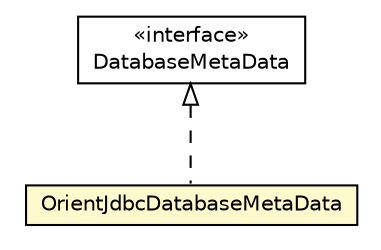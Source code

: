 #!/usr/local/bin/dot
#
# Class diagram 
# Generated by UMLGraph version R5_6-24-gf6e263 (http://www.umlgraph.org/)
#

digraph G {
	edge [fontname="Helvetica",fontsize=10,labelfontname="Helvetica",labelfontsize=10];
	node [fontname="Helvetica",fontsize=10,shape=plaintext];
	nodesep=0.25;
	ranksep=0.5;
	// com.orientechnologies.orient.jdbc.OrientJdbcDatabaseMetaData
	c4476796 [label=<<table title="com.orientechnologies.orient.jdbc.OrientJdbcDatabaseMetaData" border="0" cellborder="1" cellspacing="0" cellpadding="2" port="p" bgcolor="lemonChiffon" href="./OrientJdbcDatabaseMetaData.html">
		<tr><td><table border="0" cellspacing="0" cellpadding="1">
<tr><td align="center" balign="center"> OrientJdbcDatabaseMetaData </td></tr>
		</table></td></tr>
		</table>>, URL="./OrientJdbcDatabaseMetaData.html", fontname="Helvetica", fontcolor="black", fontsize=10.0];
	//com.orientechnologies.orient.jdbc.OrientJdbcDatabaseMetaData implements java.sql.DatabaseMetaData
	c4476875:p -> c4476796:p [dir=back,arrowtail=empty,style=dashed];
	// java.sql.DatabaseMetaData
	c4476875 [label=<<table title="java.sql.DatabaseMetaData" border="0" cellborder="1" cellspacing="0" cellpadding="2" port="p" href="http://java.sun.com/j2se/1.4.2/docs/api/java/sql/DatabaseMetaData.html">
		<tr><td><table border="0" cellspacing="0" cellpadding="1">
<tr><td align="center" balign="center"> &#171;interface&#187; </td></tr>
<tr><td align="center" balign="center"> DatabaseMetaData </td></tr>
		</table></td></tr>
		</table>>, URL="http://java.sun.com/j2se/1.4.2/docs/api/java/sql/DatabaseMetaData.html", fontname="Helvetica", fontcolor="black", fontsize=10.0];
}


